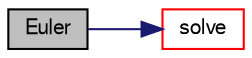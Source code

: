 digraph "Euler"
{
  bgcolor="transparent";
  edge [fontname="FreeSans",fontsize="10",labelfontname="FreeSans",labelfontsize="10"];
  node [fontname="FreeSans",fontsize="10",shape=record];
  rankdir="LR";
  Node10 [label="Euler",height=0.2,width=0.4,color="black", fillcolor="grey75", style="filled", fontcolor="black"];
  Node10 -> Node11 [color="midnightblue",fontsize="10",style="solid",fontname="FreeSans"];
  Node11 [label="solve",height=0.2,width=0.4,color="red",URL="$a23842.html#ab251311d21daf700b24723afe0ef21e0",tooltip="Solve a single step dx and return the error. "];
}
